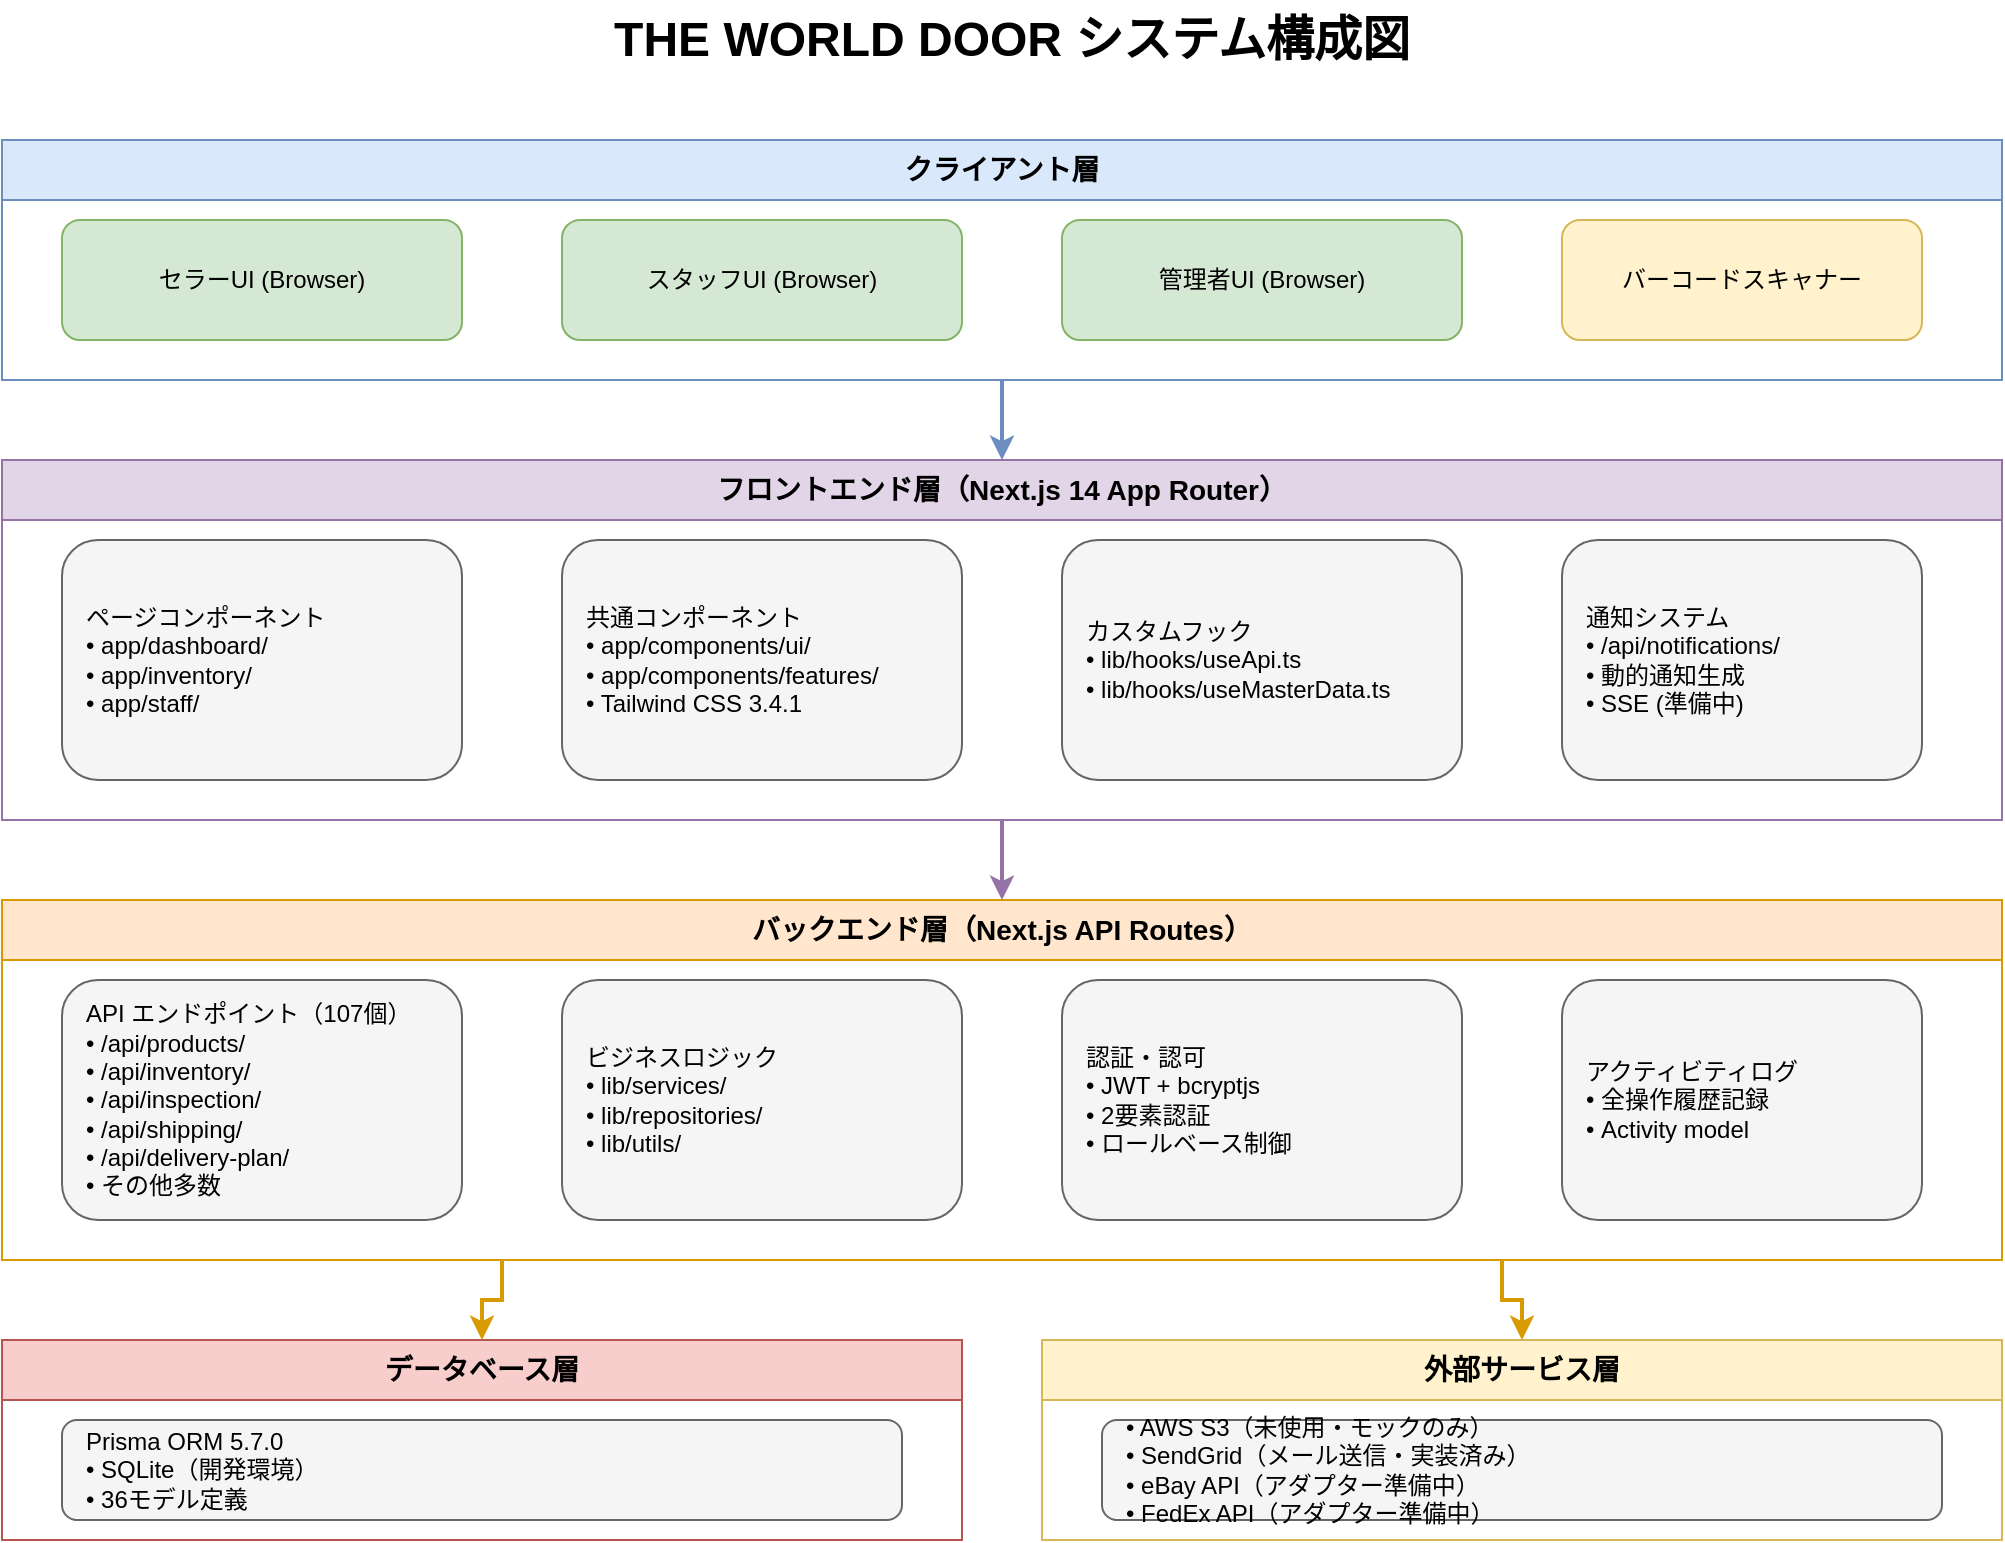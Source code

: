 <mxfile version="22.0.0">
  <diagram name="システム構成図" id="system-architecture">
    <mxGraphModel dx="1422" dy="794" grid="1" gridSize="10" guides="1" tooltips="1" connect="1" arrows="1" fold="1" page="1" pageScale="1" pageWidth="1169" pageHeight="827" math="0" shadow="0">
      <root>
        <mxCell id="0" />
        <mxCell id="1" parent="0" />

        <!-- タイトル -->
        <mxCell id="title" value="THE WORLD DOOR システム構成図" style="text;html=1;strokeColor=none;fillColor=none;align=center;verticalAlign=middle;whiteSpace=wrap;rounded=0;fontSize=24;fontStyle=1" vertex="1" parent="1">
          <mxGeometry x="320" y="30" width="530" height="40" as="geometry" />
        </mxCell>

        <!-- クライアント層 -->
        <mxCell id="client-layer" value="クライアント層" style="swimlane;fontStyle=1;childLayout=stackLayout;horizontal=1;startSize=30;horizontalStack=0;resizeParent=1;resizeParentMax=0;resizeLast=0;collapsible=1;marginBottom=0;whiteSpace=wrap;html=1;fillColor=#dae8fc;strokeColor=#6c8ebf;fontSize=14;" vertex="1" parent="1">
          <mxGeometry x="80" y="100" width="1000" height="120" as="geometry" />
        </mxCell>
        <mxCell id="client-seller" value="セラーUI (Browser)" style="rounded=1;whiteSpace=wrap;html=1;fillColor=#d5e8d4;strokeColor=#82b366;" vertex="1" parent="client-layer">
          <mxGeometry x="30" y="40" width="200" height="60" as="geometry" />
        </mxCell>
        <mxCell id="client-staff" value="スタッフUI (Browser)" style="rounded=1;whiteSpace=wrap;html=1;fillColor=#d5e8d4;strokeColor=#82b366;" vertex="1" parent="client-layer">
          <mxGeometry x="280" y="40" width="200" height="60" as="geometry" />
        </mxCell>
        <mxCell id="client-admin" value="管理者UI (Browser)" style="rounded=1;whiteSpace=wrap;html=1;fillColor=#d5e8d4;strokeColor=#82b366;" vertex="1" parent="client-layer">
          <mxGeometry x="530" y="40" width="200" height="60" as="geometry" />
        </mxCell>
        <mxCell id="client-device" value="バーコードスキャナー" style="rounded=1;whiteSpace=wrap;html=1;fillColor=#fff2cc;strokeColor=#d6b656;" vertex="1" parent="client-layer">
          <mxGeometry x="780" y="40" width="180" height="60" as="geometry" />
        </mxCell>

        <!-- フロントエンド層 -->
        <mxCell id="frontend-layer" value="フロントエンド層（Next.js 14 App Router）" style="swimlane;fontStyle=1;childLayout=stackLayout;horizontal=1;startSize=30;horizontalStack=0;resizeParent=1;resizeParentMax=0;resizeLast=0;collapsible=1;marginBottom=0;whiteSpace=wrap;html=1;fillColor=#e1d5e7;strokeColor=#9673a6;fontSize=14;" vertex="1" parent="1">
          <mxGeometry x="80" y="260" width="1000" height="180" as="geometry" />
        </mxCell>
        <mxCell id="frontend-pages" value="ページコンポーネント&#xa;• app/dashboard/&#xa;• app/inventory/&#xa;• app/staff/" style="rounded=1;whiteSpace=wrap;html=1;fillColor=#f5f5f5;strokeColor=#666666;align=left;spacingLeft=10;" vertex="1" parent="frontend-layer">
          <mxGeometry x="30" y="40" width="200" height="120" as="geometry" />
        </mxCell>
        <mxCell id="frontend-components" value="共通コンポーネント&#xa;• app/components/ui/&#xa;• app/components/features/&#xa;• Tailwind CSS 3.4.1" style="rounded=1;whiteSpace=wrap;html=1;fillColor=#f5f5f5;strokeColor=#666666;align=left;spacingLeft=10;" vertex="1" parent="frontend-layer">
          <mxGeometry x="280" y="40" width="200" height="120" as="geometry" />
        </mxCell>
        <mxCell id="frontend-hooks" value="カスタムフック&#xa;• lib/hooks/useApi.ts&#xa;• lib/hooks/useMasterData.ts" style="rounded=1;whiteSpace=wrap;html=1;fillColor=#f5f5f5;strokeColor=#666666;align=left;spacingLeft=10;" vertex="1" parent="frontend-layer">
          <mxGeometry x="530" y="40" width="200" height="120" as="geometry" />
        </mxCell>
        <mxCell id="frontend-realtime" value="通知システム&#xa;• /api/notifications/&#xa;• 動的通知生成&#xa;• SSE (準備中)" style="rounded=1;whiteSpace=wrap;html=1;fillColor=#f5f5f5;strokeColor=#666666;align=left;spacingLeft=10;" vertex="1" parent="frontend-layer">
          <mxGeometry x="780" y="40" width="180" height="120" as="geometry" />
        </mxCell>

        <!-- バックエンド層 -->
        <mxCell id="backend-layer" value="バックエンド層（Next.js API Routes）" style="swimlane;fontStyle=1;childLayout=stackLayout;horizontal=1;startSize=30;horizontalStack=0;resizeParent=1;resizeParentMax=0;resizeLast=0;collapsible=1;marginBottom=0;whiteSpace=wrap;html=1;fillColor=#ffe6cc;strokeColor=#d79b00;fontSize=14;" vertex="1" parent="1">
          <mxGeometry x="80" y="480" width="1000" height="180" as="geometry" />
        </mxCell>
        <mxCell id="backend-api" value="API エンドポイント（107個）&#xa;• /api/products/&#xa;• /api/inventory/&#xa;• /api/inspection/&#xa;• /api/shipping/&#xa;• /api/delivery-plan/&#xa;• その他多数" style="rounded=1;whiteSpace=wrap;html=1;fillColor=#f5f5f5;strokeColor=#666666;align=left;spacingLeft=10;" vertex="1" parent="backend-layer">
          <mxGeometry x="30" y="40" width="200" height="120" as="geometry" />
        </mxCell>
        <mxCell id="backend-services" value="ビジネスロジック&#xa;• lib/services/&#xa;• lib/repositories/&#xa;• lib/utils/" style="rounded=1;whiteSpace=wrap;html=1;fillColor=#f5f5f5;strokeColor=#666666;align=left;spacingLeft=10;" vertex="1" parent="backend-layer">
          <mxGeometry x="280" y="40" width="200" height="120" as="geometry" />
        </mxCell>
        <mxCell id="backend-auth" value="認証・認可&#xa;• JWT + bcryptjs&#xa;• 2要素認証&#xa;• ロールベース制御" style="rounded=1;whiteSpace=wrap;html=1;fillColor=#f5f5f5;strokeColor=#666666;align=left;spacingLeft=10;" vertex="1" parent="backend-layer">
          <mxGeometry x="530" y="40" width="200" height="120" as="geometry" />
        </mxCell>
        <mxCell id="backend-activity" value="アクティビティログ&#xa;• 全操作履歴記録&#xa;• Activity model" style="rounded=1;whiteSpace=wrap;html=1;fillColor=#f5f5f5;strokeColor=#666666;align=left;spacingLeft=10;" vertex="1" parent="backend-layer">
          <mxGeometry x="780" y="40" width="180" height="120" as="geometry" />
        </mxCell>

        <!-- データベース層 -->
        <mxCell id="database-layer" value="データベース層" style="swimlane;fontStyle=1;childLayout=stackLayout;horizontal=1;startSize=30;horizontalStack=0;resizeParent=1;resizeParentMax=0;resizeLast=0;collapsible=1;marginBottom=0;whiteSpace=wrap;html=1;fillColor=#f8cecc;strokeColor=#b85450;fontSize=14;" vertex="1" parent="1">
          <mxGeometry x="80" y="700" width="480" height="100" as="geometry" />
        </mxCell>
        <mxCell id="database-prisma" value="Prisma ORM 5.7.0&#xa;• SQLite（開発環境）&#xa;• 36モデル定義" style="rounded=1;whiteSpace=wrap;html=1;fillColor=#f5f5f5;strokeColor=#666666;align=left;spacingLeft=10;" vertex="1" parent="database-layer">
          <mxGeometry x="30" y="40" width="420" height="50" as="geometry" />
        </mxCell>

        <!-- 外部サービス層 -->
        <mxCell id="external-layer" value="外部サービス層" style="swimlane;fontStyle=1;childLayout=stackLayout;horizontal=1;startSize=30;horizontalStack=0;resizeParent=1;resizeParentMax=0;resizeLast=0;collapsible=1;marginBottom=0;whiteSpace=wrap;html=1;fillColor=#fff2cc;strokeColor=#d6b656;fontSize=14;" vertex="1" parent="1">
          <mxGeometry x="600" y="700" width="480" height="100" as="geometry" />
        </mxCell>
        <mxCell id="external-services" value="• AWS S3（未使用・モックのみ）&#xa;• SendGrid（メール送信・実装済み）&#xa;• eBay API（アダプター準備中）&#xa;• FedEx API（アダプター準備中）" style="rounded=1;whiteSpace=wrap;html=1;fillColor=#f5f5f5;strokeColor=#666666;align=left;spacingLeft=10;" vertex="1" parent="external-layer">
          <mxGeometry x="30" y="40" width="420" height="50" as="geometry" />
        </mxCell>

        <!-- 矢印 -->
        <mxCell id="arrow-client-frontend" style="edgeStyle=orthogonalEdgeStyle;rounded=0;orthogonalLoop=1;jettySize=auto;html=1;exitX=0.5;exitY=1;exitDx=0;exitDy=0;entryX=0.5;entryY=0;entryDx=0;entryDy=0;strokeWidth=2;fillColor=#dae8fc;strokeColor=#6c8ebf;" edge="1" parent="1" source="client-layer" target="frontend-layer">
          <mxGeometry relative="1" as="geometry" />
        </mxCell>
        <mxCell id="arrow-frontend-backend" style="edgeStyle=orthogonalEdgeStyle;rounded=0;orthogonalLoop=1;jettySize=auto;html=1;exitX=0.5;exitY=1;exitDx=0;exitDy=0;entryX=0.5;entryY=0;entryDx=0;entryDy=0;strokeWidth=2;fillColor=#e1d5e7;strokeColor=#9673a6;" edge="1" parent="1" source="frontend-layer" target="backend-layer">
          <mxGeometry relative="1" as="geometry" />
        </mxCell>
        <mxCell id="arrow-backend-database" style="edgeStyle=orthogonalEdgeStyle;rounded=0;orthogonalLoop=1;jettySize=auto;html=1;exitX=0.25;exitY=1;exitDx=0;exitDy=0;entryX=0.5;entryY=0;entryDx=0;entryDy=0;strokeWidth=2;fillColor=#ffe6cc;strokeColor=#d79b00;" edge="1" parent="1" source="backend-layer" target="database-layer">
          <mxGeometry relative="1" as="geometry" />
        </mxCell>
        <mxCell id="arrow-backend-external" style="edgeStyle=orthogonalEdgeStyle;rounded=0;orthogonalLoop=1;jettySize=auto;html=1;exitX=0.75;exitY=1;exitDx=0;exitDy=0;entryX=0.5;entryY=0;entryDx=0;entryDy=0;strokeWidth=2;fillColor=#ffe6cc;strokeColor=#d79b00;" edge="1" parent="1" source="backend-layer" target="external-layer">
          <mxGeometry relative="1" as="geometry" />
        </mxCell>

      </root>
    </mxGraphModel>
  </diagram>
</mxfile>

